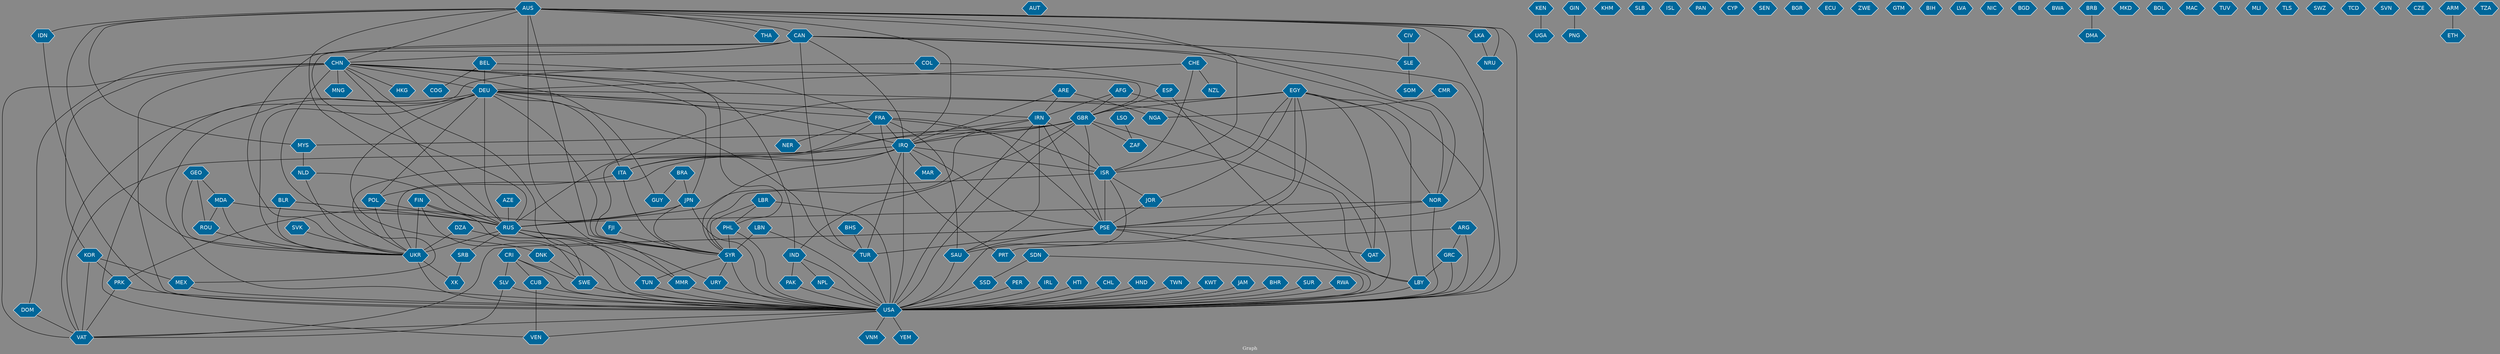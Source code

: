 // Countries together in item graph
graph {
	graph [bgcolor="#888888" fontcolor=white fontsize=12 label="Graph" outputorder=edgesfirst overlap=prism]
	node [color=white fillcolor="#006699" fontcolor=white fontname=Helvetica shape=hexagon style=filled]
	edge [arrowhead=open color=black fontcolor=white fontname=Courier fontsize=12]
		IRQ [label=IRQ]
		USA [label=USA]
		AUT [label=AUT]
		SYR [label=SYR]
		SDN [label=SDN]
		PER [label=PER]
		UKR [label=UKR]
		VNM [label=VNM]
		CHN [label=CHN]
		MNG [label=MNG]
		PAK [label=PAK]
		EGY [label=EGY]
		KEN [label=KEN]
		IRN [label=IRN]
		SOM [label=SOM]
		PRK [label=PRK]
		TUN [label=TUN]
		BRA [label=BRA]
		YEM [label=YEM]
		LBR [label=LBR]
		RUS [label=RUS]
		TUR [label=TUR]
		PSE [label=PSE]
		IRL [label=IRL]
		ISR [label=ISR]
		GEO [label=GEO]
		GBR [label=GBR]
		GIN [label=GIN]
		THA [label=THA]
		CHE [label=CHE]
		NZL [label=NZL]
		ITA [label=ITA]
		VAT [label=VAT]
		FRA [label=FRA]
		HTI [label=HTI]
		IDN [label=IDN]
		AUS [label=AUS]
		MEX [label=MEX]
		AFG [label=AFG]
		KHM [label=KHM]
		ESP [label=ESP]
		DEU [label=DEU]
		JPN [label=JPN]
		NPL [label=NPL]
		URY [label=URY]
		PHL [label=PHL]
		SAU [label=SAU]
		SLB [label=SLB]
		COG [label=COG]
		PRT [label=PRT]
		MMR [label=MMR]
		NLD [label=NLD]
		IND [label=IND]
		CAN [label=CAN]
		LSO [label=LSO]
		SWE [label=SWE]
		LBN [label=LBN]
		ARG [label=ARG]
		ARE [label=ARE]
		SLV [label=SLV]
		ISL [label=ISL]
		CHL [label=CHL]
		NOR [label=NOR]
		SSD [label=SSD]
		BEL [label=BEL]
		AZE [label=AZE]
		BHS [label=BHS]
		DZA [label=DZA]
		COL [label=COL]
		CUB [label=CUB]
		DOM [label=DOM]
		MYS [label=MYS]
		SLE [label=SLE]
		CIV [label=CIV]
		GUY [label=GUY]
		HKG [label=HKG]
		MAR [label=MAR]
		PAN [label=PAN]
		ZAF [label=ZAF]
		CYP [label=CYP]
		LBY [label=LBY]
		VEN [label=VEN]
		NGA [label=NGA]
		SEN [label=SEN]
		HND [label=HND]
		TWN [label=TWN]
		BGR [label=BGR]
		KWT [label=KWT]
		KOR [label=KOR]
		GRC [label=GRC]
		FJI [label=FJI]
		ECU [label=ECU]
		ZWE [label=ZWE]
		UGA [label=UGA]
		JAM [label=JAM]
		SRB [label=SRB]
		NER [label=NER]
		POL [label=POL]
		QAT [label=QAT]
		BHR [label=BHR]
		LKA [label=LKA]
		GTM [label=GTM]
		BIH [label=BIH]
		XK [label=XK]
		BLR [label=BLR]
		LVA [label=LVA]
		NIC [label=NIC]
		BGD [label=BGD]
		BWA [label=BWA]
		FIN [label=FIN]
		CRI [label=CRI]
		DNK [label=DNK]
		MDA [label=MDA]
		NRU [label=NRU]
		DMA [label=DMA]
		BRB [label=BRB]
		MKD [label=MKD]
		BOL [label=BOL]
		MAC [label=MAC]
		TUV [label=TUV]
		PNG [label=PNG]
		ROU [label=ROU]
		MLI [label=MLI]
		CMR [label=CMR]
		TLS [label=TLS]
		SWZ [label=SWZ]
		TCD [label=TCD]
		SVN [label=SVN]
		SVK [label=SVK]
		CZE [label=CZE]
		ETH [label=ETH]
		ARM [label=ARM]
		JOR [label=JOR]
		TZA [label=TZA]
		SUR [label=SUR]
		RWA [label=RWA]
			COL -- ESP [weight=1]
			KEN -- UGA [weight=1]
			BLR -- UKR [weight=2]
			CHN -- MEX [weight=2]
			GRC -- LBY [weight=2]
			USA -- VAT [weight=2]
			GEO -- UKR [weight=1]
			DEU -- POL [weight=1]
			ARE -- NGA [weight=2]
			CAN -- USA [weight=2]
			GIN -- PNG [weight=1]
			ARG -- USA [weight=9]
			LBR -- SYR [weight=2]
			DZA -- UKR [weight=2]
			URY -- USA [weight=1]
			GEO -- MDA [weight=1]
			ARM -- ETH [weight=1]
			CHN -- VAT [weight=9]
			IRQ -- ISR [weight=1]
			HND -- USA [weight=3]
			AFG -- GBR [weight=2]
			ROU -- UKR [weight=1]
			BEL -- COG [weight=1]
			KWT -- USA [weight=2]
			COL -- VEN [weight=2]
			PHL -- USA [weight=2]
			AFG -- USA [weight=11]
			KOR -- MEX [weight=1]
			CAN -- RUS [weight=2]
			KOR -- VAT [weight=14]
			USA -- YEM [weight=2]
			PSE -- VAT [weight=1]
			CHN -- DEU [weight=1]
			PER -- USA [weight=1]
			IRN -- ISR [weight=4]
			BEL -- FRA [weight=1]
			LBR -- USA [weight=9]
			LBY -- USA [weight=3]
			GBR -- PSE [weight=4]
			FIN -- SWE [weight=1]
			SDN -- SSD [weight=10]
			RUS -- URY [weight=1]
			SAU -- USA [weight=1]
			AUS -- PSE [weight=2]
			BRA -- JPN [weight=2]
			TUR -- USA [weight=1]
			IRN -- ITA [weight=1]
			PRK -- USA [weight=6]
			DEU -- SYR [weight=1]
			RWA -- USA [weight=1]
			BEL -- DEU [weight=1]
			FIN -- USA [weight=1]
			FJI -- SYR [weight=3]
			IDN -- USA [weight=2]
			SLV -- VAT [weight=1]
			KOR -- PRK [weight=3]
			DEU -- RUS [weight=8]
			JPN -- USA [weight=5]
			EGY -- QAT [weight=1]
			CHN -- USA [weight=13]
			AUS -- USA [weight=3]
			EGY -- PSE [weight=14]
			CHN -- GBR [weight=1]
			NOR -- RUS [weight=1]
			GBR -- IND [weight=1]
			UKR -- XK [weight=1]
			AUS -- THA [weight=1]
			FRA -- NER [weight=1]
			EGY -- ISR [weight=10]
			BLR -- RUS [weight=1]
			IND -- USA [weight=2]
			PSE -- SAU [weight=1]
			DEU -- ITA [weight=1]
			CHN -- IND [weight=1]
			SLE -- SOM [weight=1]
			CAN -- NOR [weight=1]
			AUS -- IRQ [weight=2]
			GBR -- LBY [weight=1]
			LKA -- NRU [weight=1]
			CAN -- CHN [weight=2]
			CHE -- ISR [weight=1]
			JPN -- PRK [weight=1]
			EGY -- USA [weight=2]
			AUS -- ISR [weight=2]
			FRA -- SAU [weight=1]
			IRQ -- UKR [weight=4]
			SLV -- USA [weight=3]
			CHN -- JPN [weight=6]
			CHE -- DEU [weight=1]
			LBN -- SYR [weight=8]
			UKR -- USA [weight=19]
			PSE -- USA [weight=11]
			IRQ -- SYR [weight=7]
			NLD -- UKR [weight=2]
			DEU -- VAT [weight=1]
			ISR -- USA [weight=19]
			GBR -- RUS [weight=2]
			RUS -- SRB [weight=1]
			IRN -- PSE [weight=1]
			CHL -- USA [weight=3]
			PSE -- QAT [weight=1]
			AUS -- IDN [weight=6]
			CRI -- SLV [weight=1]
			ARG -- GRC [weight=1]
			GBR -- IRQ [weight=7]
			TUN -- USA [weight=1]
			FIN -- UKR [weight=1]
			AUS -- NRU [weight=1]
			CMR -- NGA [weight=1]
			DEU -- FRA [weight=2]
			JAM -- USA [weight=3]
			ISR -- PSE [weight=84]
			ARE -- IRN [weight=1]
			IND -- PAK [weight=6]
			USA -- VNM [weight=2]
			PAK -- USA [weight=2]
			TWN -- USA [weight=2]
			IRN -- IRQ [weight=2]
			BHR -- USA [weight=1]
			EGY -- JOR [weight=1]
			CAN -- IRQ [weight=2]
			ITA -- SYR [weight=1]
			CIV -- SLE [weight=1]
			NOR -- PSE [weight=1]
			SWE -- USA [weight=1]
			AFG -- IRN [weight=1]
			HTI -- USA [weight=2]
			ARE -- IRQ [weight=1]
			CHN -- MMR [weight=1]
			ITA -- POL [weight=1]
			PHL -- SYR [weight=8]
			DEU -- IRQ [weight=5]
			MDA -- UKR [weight=1]
			NLD -- RUS [weight=1]
			FRA -- SYR [weight=1]
			MEX -- USA [weight=7]
			CHN -- MNG [weight=3]
			IRQ -- PSE [weight=1]
			AUS -- LKA [weight=1]
			LSO -- ZAF [weight=2]
			BHS -- TUR [weight=1]
			CHN -- PHL [weight=2]
			RUS -- UKR [weight=68]
			MMR -- USA [weight=5]
			BRA -- GUY [weight=1]
			CRI -- USA [weight=2]
			IRN -- USA [weight=5]
			FRA -- PSE [weight=2]
			IRN -- SAU [weight=3]
			ESP -- GBR [weight=3]
			DEU -- QAT [weight=1]
			FRA -- ISR [weight=2]
			POL -- RUS [weight=2]
			ARG -- PRT [weight=1]
			EGY -- LBY [weight=2]
			IRQ -- MAR [weight=2]
			CRI -- SWE [weight=1]
			MDA -- ROU [weight=1]
			CHN -- KOR [weight=6]
			GBR -- USA [weight=2]
			GBR -- ZAF [weight=1]
			JOR -- PSE [weight=1]
			SDN -- USA [weight=3]
			CUB -- VEN [weight=1]
			GRC -- USA [weight=1]
			DEU -- IRN [weight=1]
			AUS -- UKR [weight=1]
			CHE -- NZL [weight=2]
			SYR -- USA [weight=42]
			DEU -- UKR [weight=6]
			ISR -- JOR [weight=1]
			AZE -- RUS [weight=1]
			EGY -- SAU [weight=2]
			PSE -- TUR [weight=3]
			DZA -- TUN [weight=1]
			MYS -- NLD [weight=4]
			SYR -- TUN [weight=1]
			ISR -- SYR [weight=5]
			EGY -- RUS [weight=2]
			SUR -- USA [weight=1]
			LBR -- PHL [weight=2]
			IRQ -- USA [weight=78]
			AUS -- CAN [weight=1]
			LBN -- USA [weight=2]
			FRA -- IRQ [weight=8]
			PRK -- VAT [weight=3]
			DEU -- DNK [weight=1]
			ESP -- LBY [weight=1]
			AUS -- SYR [weight=1]
			CAN -- UKR [weight=1]
			DNK -- SWE [weight=2]
			DOM -- VAT [weight=3]
			IRL -- USA [weight=1]
			JPN -- SYR [weight=2]
			IRQ -- VAT [weight=5]
			MDA -- RUS [weight=2]
			DEU -- TUR [weight=2]
			CAN -- SLE [weight=2]
			NOR -- USA [weight=2]
			GBR -- UKR [weight=1]
			EGY -- GBR [weight=1]
			AUS -- RUS [weight=3]
			IRQ -- ITA [weight=2]
			GEO -- ROU [weight=1]
			SSD -- USA [weight=1]
			CHN -- RUS [weight=3]
			EGY -- NOR [weight=1]
			RUS -- USA [weight=38]
			SVK -- UKR [weight=1]
			JPN -- RUS [weight=1]
			DEU -- USA [weight=5]
			CHN -- GUY [weight=1]
			CAN -- TUR [weight=1]
			USA -- VEN [weight=2]
			CUB -- USA [weight=7]
			FIN -- RUS [weight=2]
			RUS -- SYR [weight=1]
			SRB -- XK [weight=1]
			POL -- UKR [weight=2]
			CAN -- DOM [weight=2]
			CRI -- CUB [weight=2]
			BRB -- DMA [weight=1]
			AUS -- MMR [weight=1]
			AUS -- CHN [weight=1]
			RUS -- SWE [weight=1]
			IRQ -- TUR [weight=3]
			GBR -- MYS [weight=1]
			NPL -- USA [weight=2]
			FRA -- PRT [weight=2]
			SYR -- URY [weight=1]
			IND -- NPL [weight=4]
			AUS -- NOR [weight=1]
			CHN -- HKG [weight=7]
			AUS -- MYS [weight=4]
}